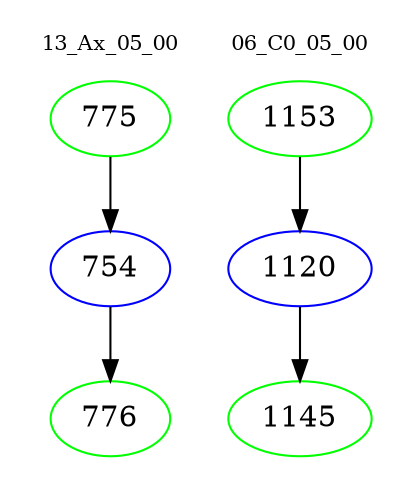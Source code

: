 digraph{
subgraph cluster_0 {
color = white
label = "13_Ax_05_00";
fontsize=10;
T0_775 [label="775", color="green"]
T0_775 -> T0_754 [color="black"]
T0_754 [label="754", color="blue"]
T0_754 -> T0_776 [color="black"]
T0_776 [label="776", color="green"]
}
subgraph cluster_1 {
color = white
label = "06_C0_05_00";
fontsize=10;
T1_1153 [label="1153", color="green"]
T1_1153 -> T1_1120 [color="black"]
T1_1120 [label="1120", color="blue"]
T1_1120 -> T1_1145 [color="black"]
T1_1145 [label="1145", color="green"]
}
}
